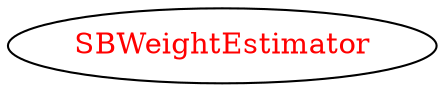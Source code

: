 digraph dependencyGraph {
 concentrate=true;
 ranksep="2.0";
 rankdir="LR"; 
 splines="ortho";
"SBWeightEstimator" [fontcolor="red"];
}
